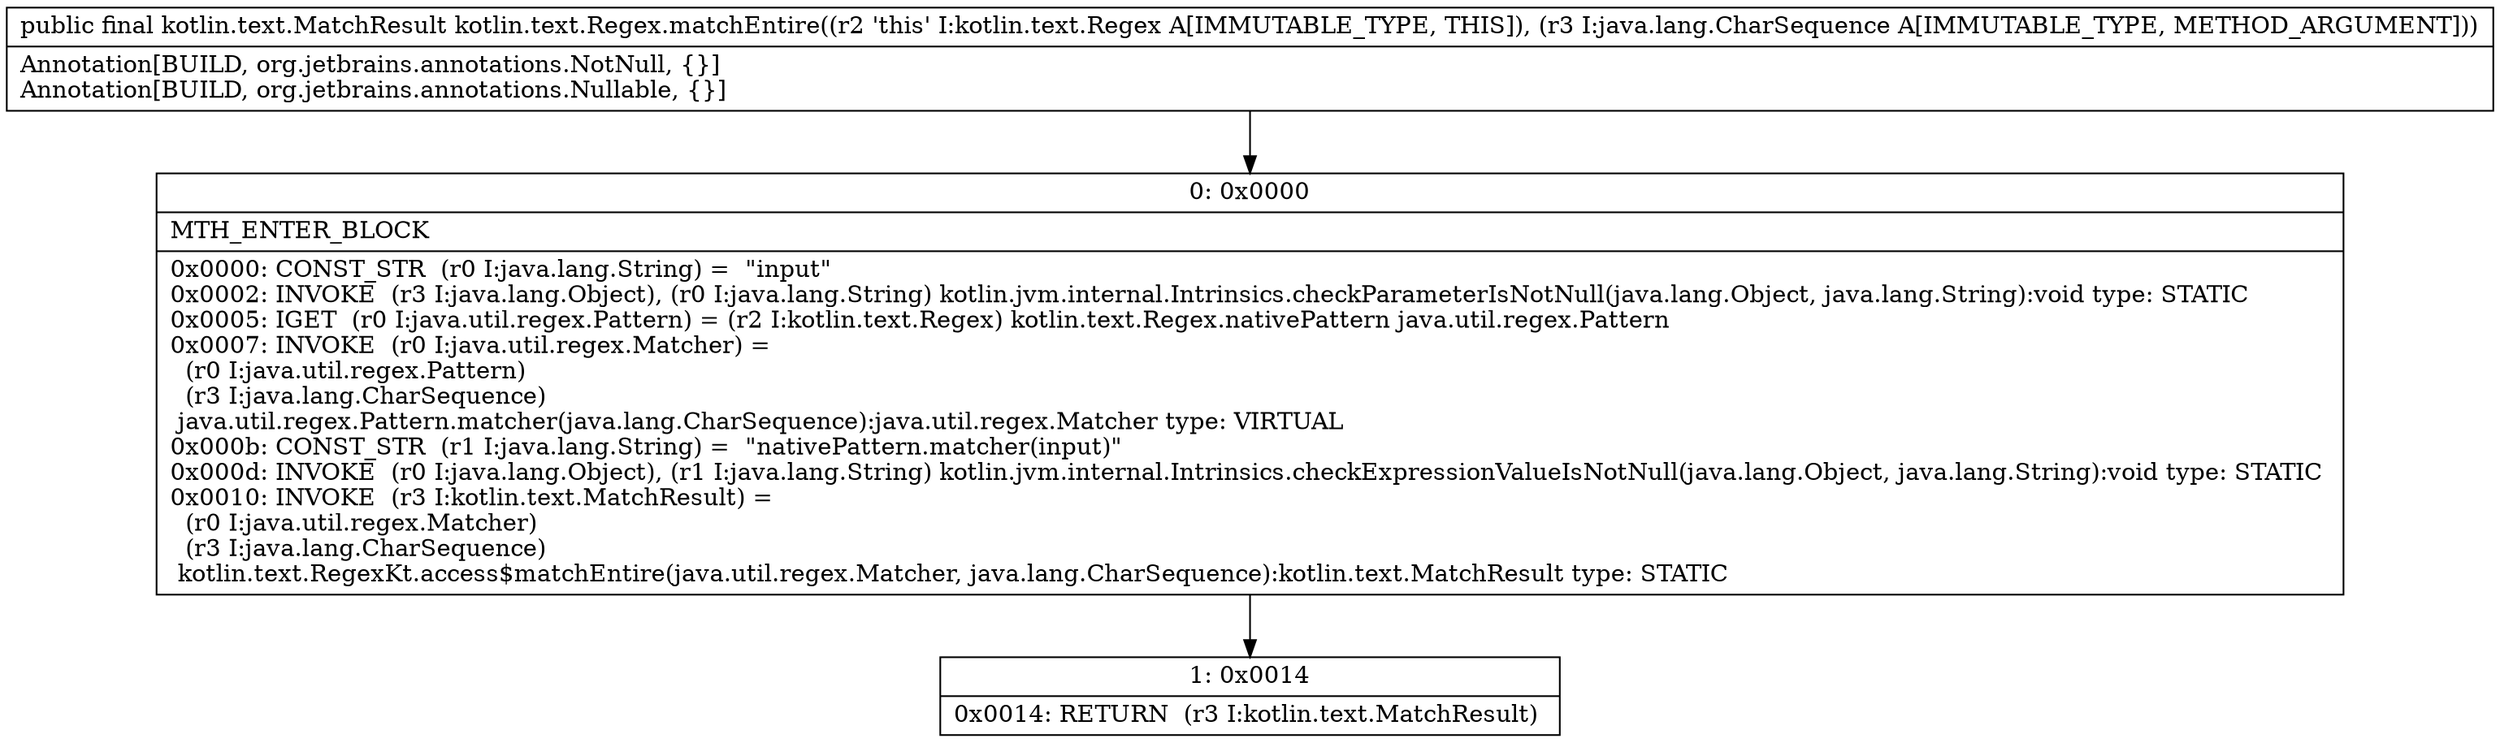 digraph "CFG forkotlin.text.Regex.matchEntire(Ljava\/lang\/CharSequence;)Lkotlin\/text\/MatchResult;" {
Node_0 [shape=record,label="{0\:\ 0x0000|MTH_ENTER_BLOCK\l|0x0000: CONST_STR  (r0 I:java.lang.String) =  \"input\" \l0x0002: INVOKE  (r3 I:java.lang.Object), (r0 I:java.lang.String) kotlin.jvm.internal.Intrinsics.checkParameterIsNotNull(java.lang.Object, java.lang.String):void type: STATIC \l0x0005: IGET  (r0 I:java.util.regex.Pattern) = (r2 I:kotlin.text.Regex) kotlin.text.Regex.nativePattern java.util.regex.Pattern \l0x0007: INVOKE  (r0 I:java.util.regex.Matcher) = \l  (r0 I:java.util.regex.Pattern)\l  (r3 I:java.lang.CharSequence)\l java.util.regex.Pattern.matcher(java.lang.CharSequence):java.util.regex.Matcher type: VIRTUAL \l0x000b: CONST_STR  (r1 I:java.lang.String) =  \"nativePattern.matcher(input)\" \l0x000d: INVOKE  (r0 I:java.lang.Object), (r1 I:java.lang.String) kotlin.jvm.internal.Intrinsics.checkExpressionValueIsNotNull(java.lang.Object, java.lang.String):void type: STATIC \l0x0010: INVOKE  (r3 I:kotlin.text.MatchResult) = \l  (r0 I:java.util.regex.Matcher)\l  (r3 I:java.lang.CharSequence)\l kotlin.text.RegexKt.access$matchEntire(java.util.regex.Matcher, java.lang.CharSequence):kotlin.text.MatchResult type: STATIC \l}"];
Node_1 [shape=record,label="{1\:\ 0x0014|0x0014: RETURN  (r3 I:kotlin.text.MatchResult) \l}"];
MethodNode[shape=record,label="{public final kotlin.text.MatchResult kotlin.text.Regex.matchEntire((r2 'this' I:kotlin.text.Regex A[IMMUTABLE_TYPE, THIS]), (r3 I:java.lang.CharSequence A[IMMUTABLE_TYPE, METHOD_ARGUMENT]))  | Annotation[BUILD, org.jetbrains.annotations.NotNull, \{\}]\lAnnotation[BUILD, org.jetbrains.annotations.Nullable, \{\}]\l}"];
MethodNode -> Node_0;
Node_0 -> Node_1;
}

